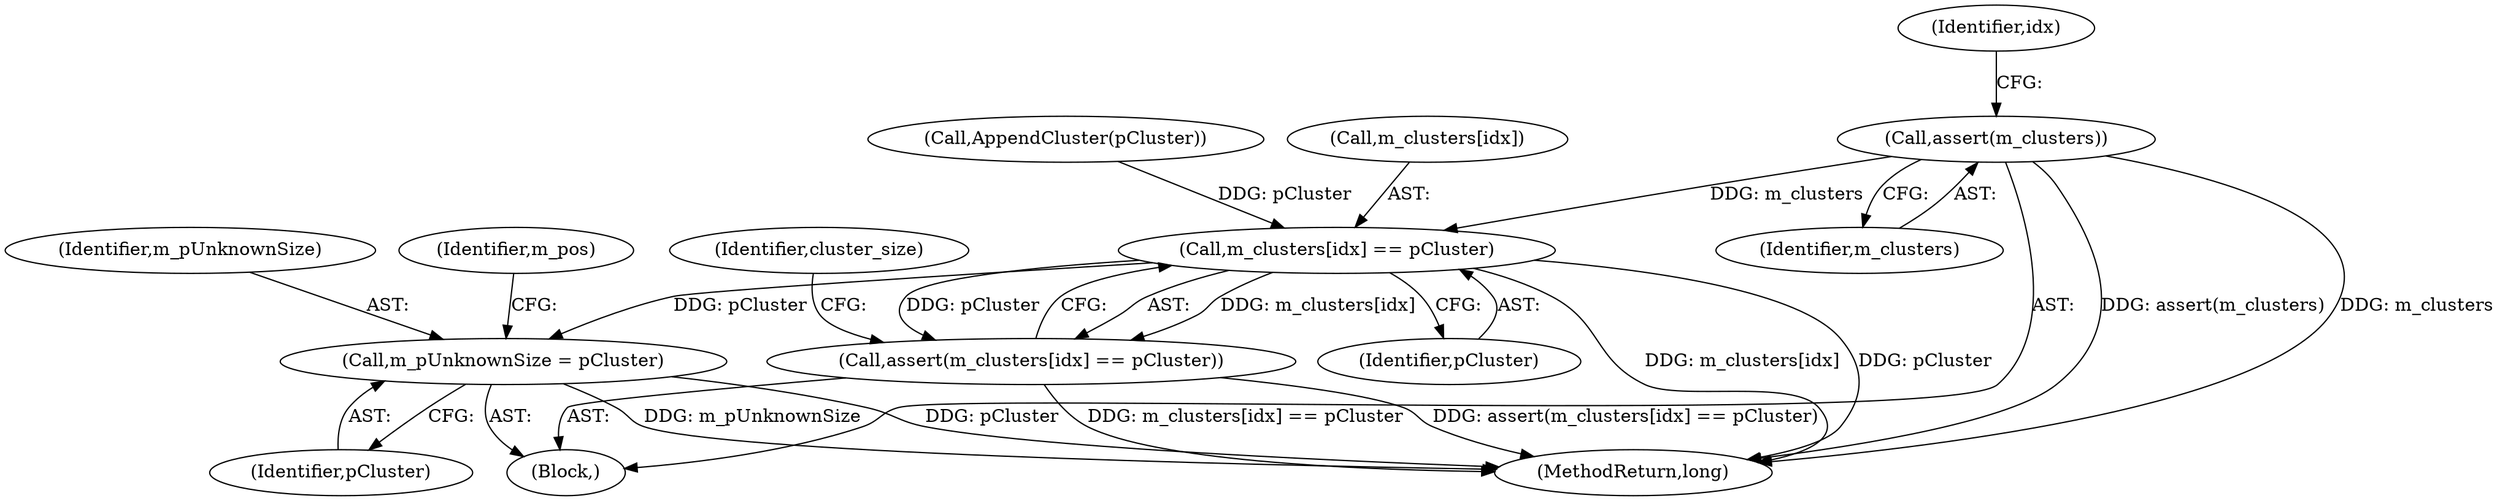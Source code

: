 digraph "1_Android_04839626ed859623901ebd3a5fd483982186b59d_26@API" {
"1000685" [label="(Call,assert(m_clusters))"];
"1000692" [label="(Call,m_clusters[idx] == pCluster)"];
"1000691" [label="(Call,assert(m_clusters[idx] == pCluster))"];
"1000718" [label="(Call,m_pUnknownSize = pCluster)"];
"1000685" [label="(Call,assert(m_clusters))"];
"1000719" [label="(Identifier,m_pUnknownSize)"];
"1000692" [label="(Call,m_clusters[idx] == pCluster)"];
"1000683" [label="(Call,AppendCluster(pCluster))"];
"1000171" [label="(Block,)"];
"1000689" [label="(Identifier,idx)"];
"1000696" [label="(Identifier,pCluster)"];
"1000718" [label="(Call,m_pUnknownSize = pCluster)"];
"1000686" [label="(Identifier,m_clusters)"];
"1000691" [label="(Call,assert(m_clusters[idx] == pCluster))"];
"1000693" [label="(Call,m_clusters[idx])"];
"1000699" [label="(Identifier,cluster_size)"];
"1000720" [label="(Identifier,pCluster)"];
"1000722" [label="(Identifier,m_pos)"];
"1001022" [label="(MethodReturn,long)"];
"1000685" -> "1000171"  [label="AST: "];
"1000685" -> "1000686"  [label="CFG: "];
"1000686" -> "1000685"  [label="AST: "];
"1000689" -> "1000685"  [label="CFG: "];
"1000685" -> "1001022"  [label="DDG: assert(m_clusters)"];
"1000685" -> "1001022"  [label="DDG: m_clusters"];
"1000685" -> "1000692"  [label="DDG: m_clusters"];
"1000692" -> "1000691"  [label="AST: "];
"1000692" -> "1000696"  [label="CFG: "];
"1000693" -> "1000692"  [label="AST: "];
"1000696" -> "1000692"  [label="AST: "];
"1000691" -> "1000692"  [label="CFG: "];
"1000692" -> "1001022"  [label="DDG: m_clusters[idx]"];
"1000692" -> "1001022"  [label="DDG: pCluster"];
"1000692" -> "1000691"  [label="DDG: m_clusters[idx]"];
"1000692" -> "1000691"  [label="DDG: pCluster"];
"1000683" -> "1000692"  [label="DDG: pCluster"];
"1000692" -> "1000718"  [label="DDG: pCluster"];
"1000691" -> "1000171"  [label="AST: "];
"1000699" -> "1000691"  [label="CFG: "];
"1000691" -> "1001022"  [label="DDG: m_clusters[idx] == pCluster"];
"1000691" -> "1001022"  [label="DDG: assert(m_clusters[idx] == pCluster)"];
"1000718" -> "1000171"  [label="AST: "];
"1000718" -> "1000720"  [label="CFG: "];
"1000719" -> "1000718"  [label="AST: "];
"1000720" -> "1000718"  [label="AST: "];
"1000722" -> "1000718"  [label="CFG: "];
"1000718" -> "1001022"  [label="DDG: pCluster"];
"1000718" -> "1001022"  [label="DDG: m_pUnknownSize"];
}
